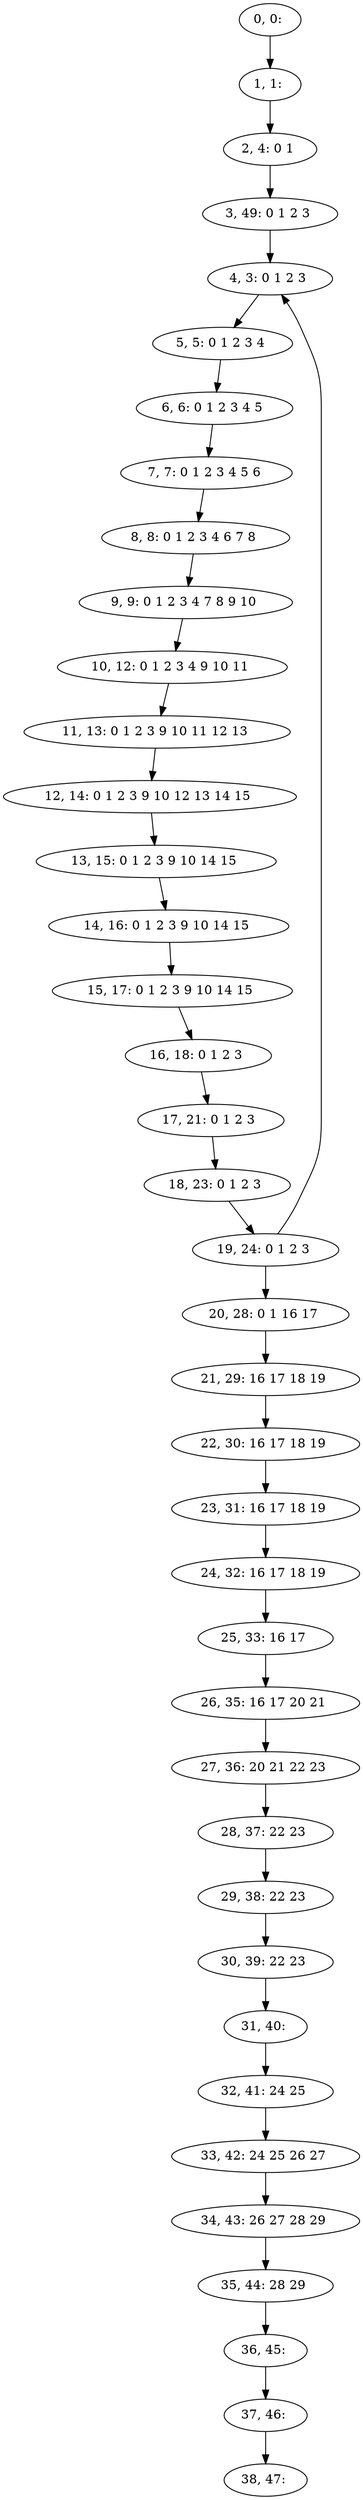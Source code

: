 digraph G {
0[label="0, 0: "];
1[label="1, 1: "];
2[label="2, 4: 0 1 "];
3[label="3, 49: 0 1 2 3 "];
4[label="4, 3: 0 1 2 3 "];
5[label="5, 5: 0 1 2 3 4 "];
6[label="6, 6: 0 1 2 3 4 5 "];
7[label="7, 7: 0 1 2 3 4 5 6 "];
8[label="8, 8: 0 1 2 3 4 6 7 8 "];
9[label="9, 9: 0 1 2 3 4 7 8 9 10 "];
10[label="10, 12: 0 1 2 3 4 9 10 11 "];
11[label="11, 13: 0 1 2 3 9 10 11 12 13 "];
12[label="12, 14: 0 1 2 3 9 10 12 13 14 15 "];
13[label="13, 15: 0 1 2 3 9 10 14 15 "];
14[label="14, 16: 0 1 2 3 9 10 14 15 "];
15[label="15, 17: 0 1 2 3 9 10 14 15 "];
16[label="16, 18: 0 1 2 3 "];
17[label="17, 21: 0 1 2 3 "];
18[label="18, 23: 0 1 2 3 "];
19[label="19, 24: 0 1 2 3 "];
20[label="20, 28: 0 1 16 17 "];
21[label="21, 29: 16 17 18 19 "];
22[label="22, 30: 16 17 18 19 "];
23[label="23, 31: 16 17 18 19 "];
24[label="24, 32: 16 17 18 19 "];
25[label="25, 33: 16 17 "];
26[label="26, 35: 16 17 20 21 "];
27[label="27, 36: 20 21 22 23 "];
28[label="28, 37: 22 23 "];
29[label="29, 38: 22 23 "];
30[label="30, 39: 22 23 "];
31[label="31, 40: "];
32[label="32, 41: 24 25 "];
33[label="33, 42: 24 25 26 27 "];
34[label="34, 43: 26 27 28 29 "];
35[label="35, 44: 28 29 "];
36[label="36, 45: "];
37[label="37, 46: "];
38[label="38, 47: "];
0->1 ;
1->2 ;
2->3 ;
3->4 ;
4->5 ;
5->6 ;
6->7 ;
7->8 ;
8->9 ;
9->10 ;
10->11 ;
11->12 ;
12->13 ;
13->14 ;
14->15 ;
15->16 ;
16->17 ;
17->18 ;
18->19 ;
19->20 ;
19->4 ;
20->21 ;
21->22 ;
22->23 ;
23->24 ;
24->25 ;
25->26 ;
26->27 ;
27->28 ;
28->29 ;
29->30 ;
30->31 ;
31->32 ;
32->33 ;
33->34 ;
34->35 ;
35->36 ;
36->37 ;
37->38 ;
}
